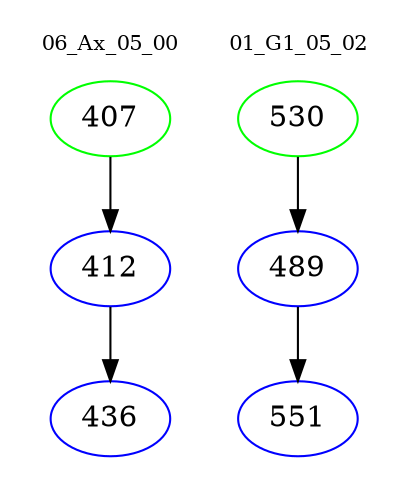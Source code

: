 digraph{
subgraph cluster_0 {
color = white
label = "06_Ax_05_00";
fontsize=10;
T0_407 [label="407", color="green"]
T0_407 -> T0_412 [color="black"]
T0_412 [label="412", color="blue"]
T0_412 -> T0_436 [color="black"]
T0_436 [label="436", color="blue"]
}
subgraph cluster_1 {
color = white
label = "01_G1_05_02";
fontsize=10;
T1_530 [label="530", color="green"]
T1_530 -> T1_489 [color="black"]
T1_489 [label="489", color="blue"]
T1_489 -> T1_551 [color="black"]
T1_551 [label="551", color="blue"]
}
}
